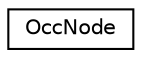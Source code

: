 digraph G
{
  edge [fontname="Helvetica",fontsize="10",labelfontname="Helvetica",labelfontsize="10"];
  node [fontname="Helvetica",fontsize="10",shape=record];
  rankdir=LR;
  Node1 [label="OccNode",height=0.2,width=0.4,color="black", fillcolor="white", style="filled",URL="$de/d2f/structOccNode.html"];
}
